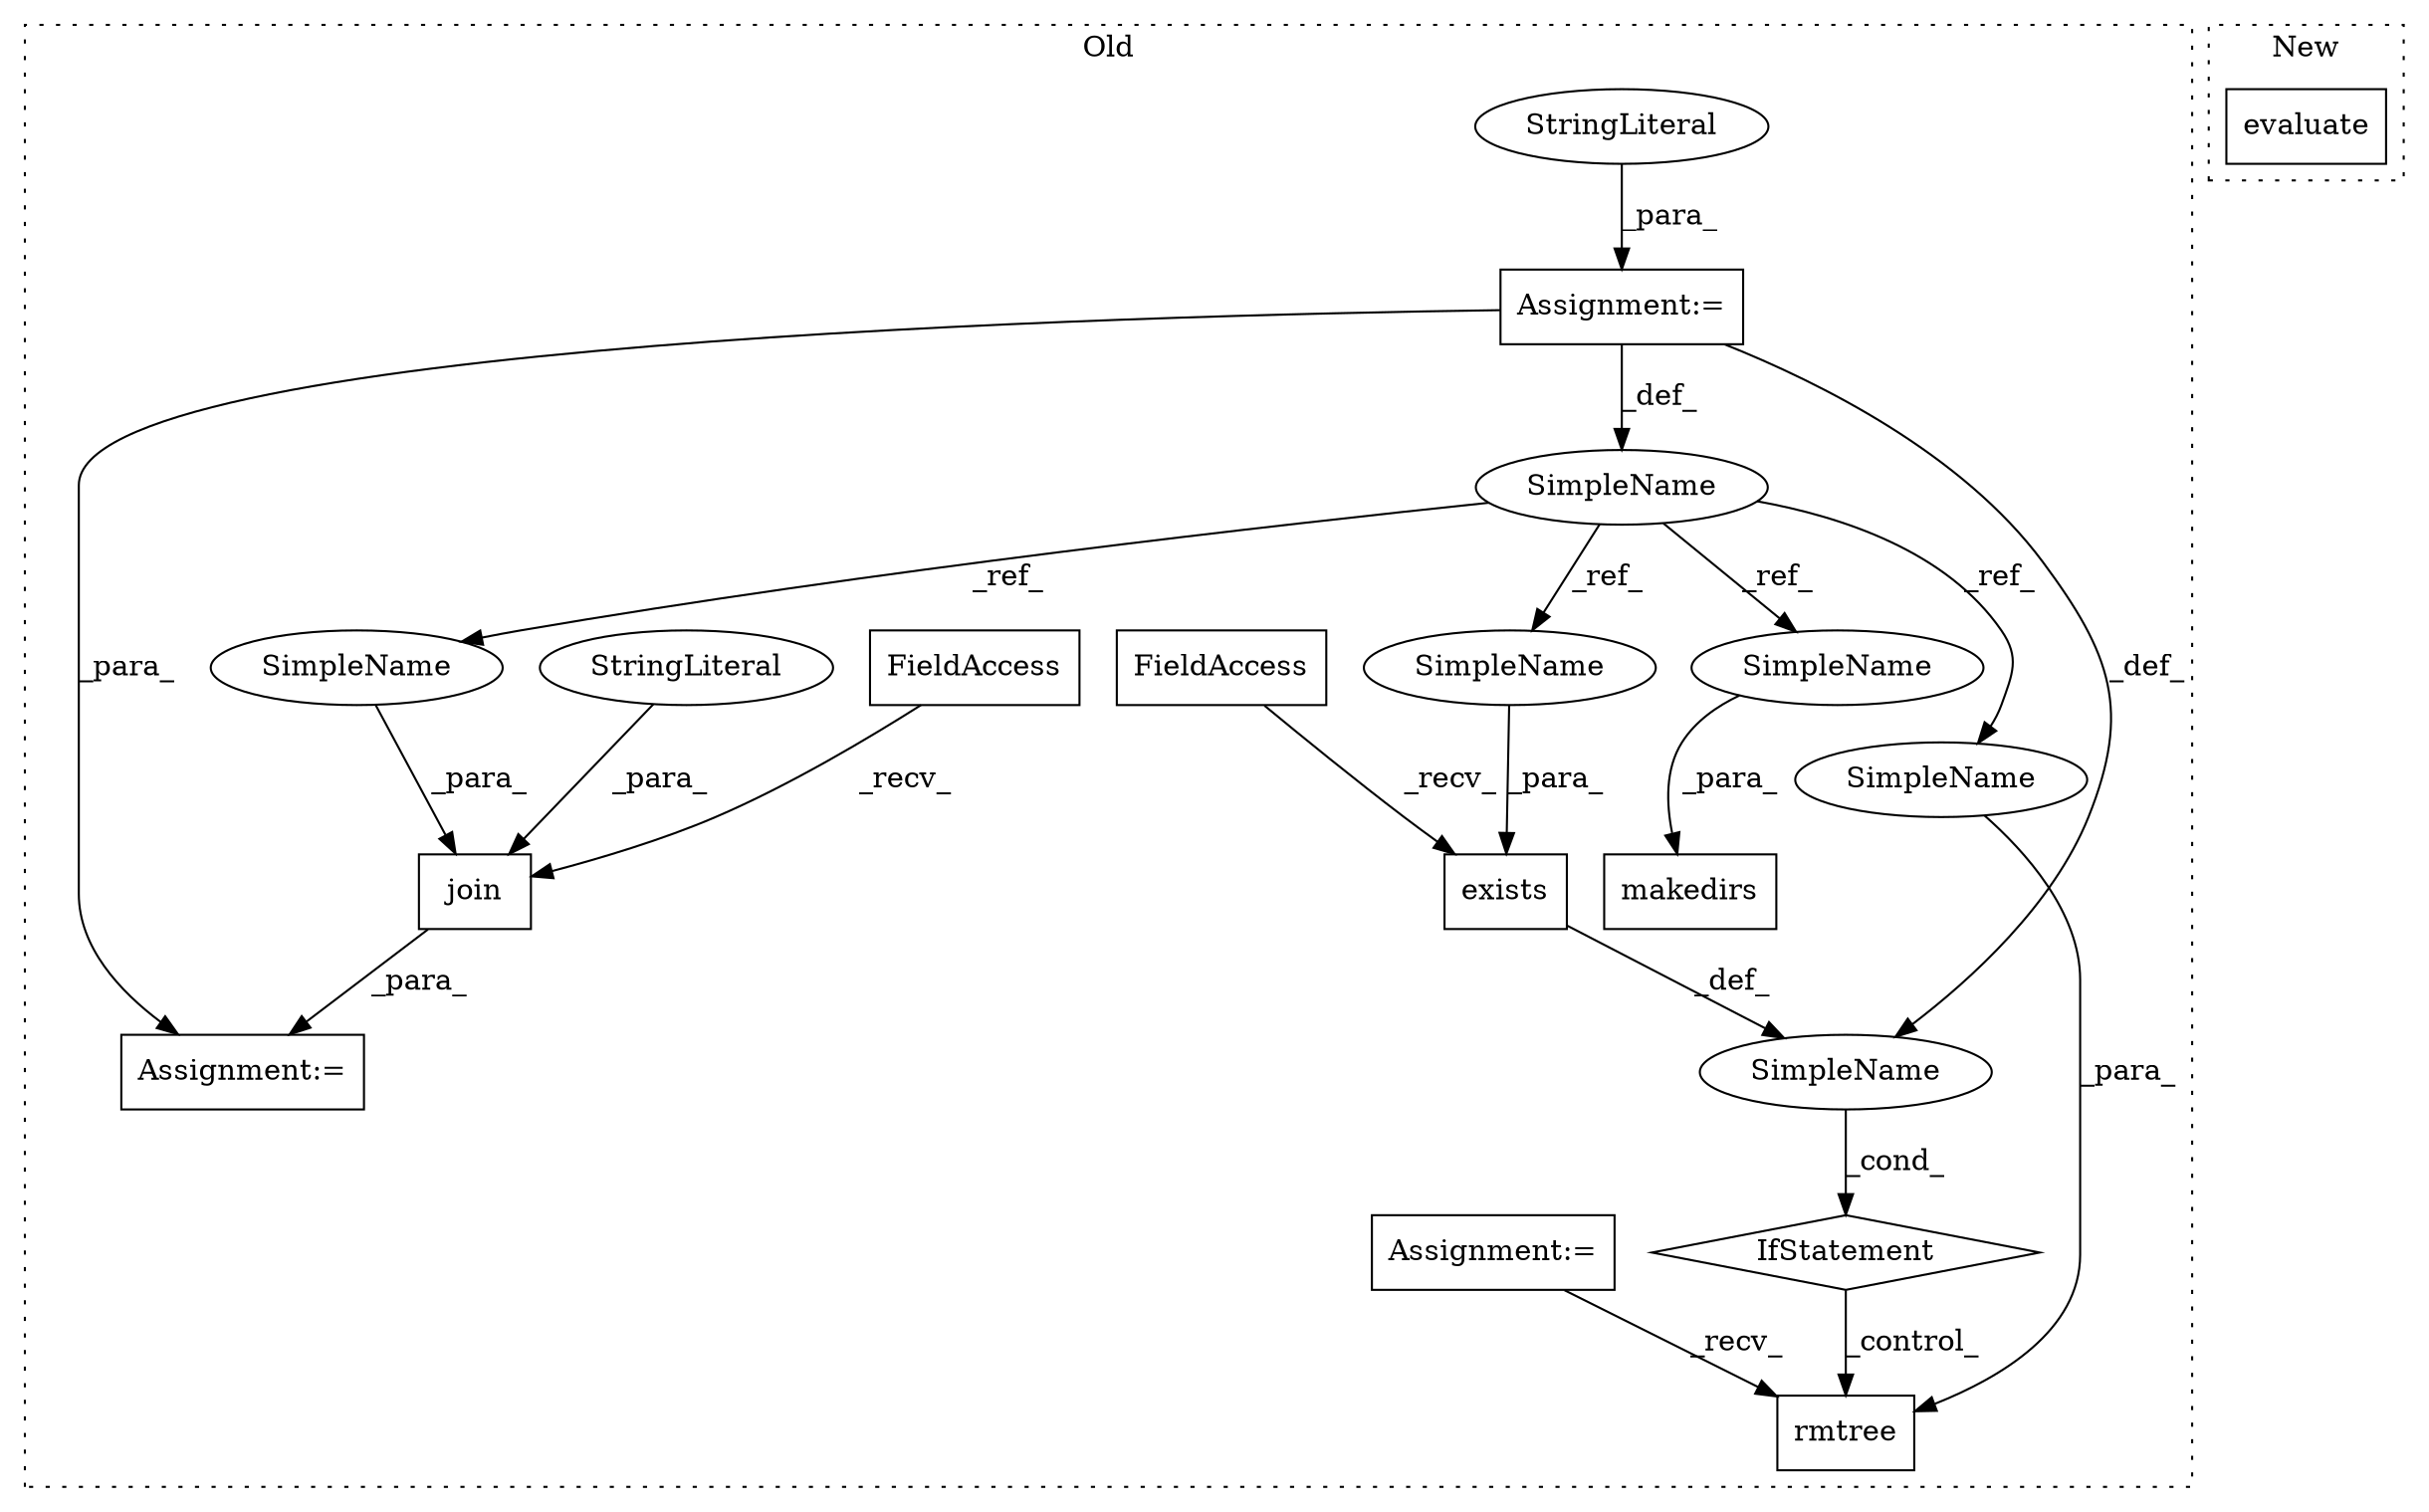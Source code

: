 digraph G {
subgraph cluster0 {
1 [label="makedirs" a="32" s="1320,1337" l="9,1" shape="box"];
3 [label="Assignment:=" a="7" s="1178" l="1" shape="box"];
4 [label="SimpleName" a="42" s="1170" l="8" shape="ellipse"];
5 [label="exists" a="32" s="1256,1271" l="7,1" shape="box"];
6 [label="rmtree" a="32" s="1289,1304" l="7,1" shape="box"];
7 [label="StringLiteral" a="45" s="1179" l="13" shape="ellipse"];
8 [label="SimpleName" a="42" s="" l="" shape="ellipse"];
9 [label="IfStatement" a="25" s="1244,1272" l="4,2" shape="diamond"];
10 [label="FieldAccess" a="22" s="1248" l="7" shape="box"];
11 [label="join" a="32" s="1216,1237" l="5,1" shape="box"];
12 [label="FieldAccess" a="22" s="1208" l="7" shape="box"];
13 [label="StringLiteral" a="45" s="1230" l="7" shape="ellipse"];
14 [label="Assignment:=" a="7" s="838" l="6" shape="box"];
15 [label="Assignment:=" a="7" s="2103" l="1" shape="box"];
16 [label="SimpleName" a="42" s="1263" l="8" shape="ellipse"];
17 [label="SimpleName" a="42" s="1296" l="8" shape="ellipse"];
18 [label="SimpleName" a="42" s="1221" l="8" shape="ellipse"];
19 [label="SimpleName" a="42" s="1329" l="8" shape="ellipse"];
label = "Old";
style="dotted";
}
subgraph cluster1 {
2 [label="evaluate" a="32" s="1085,1138" l="9,1" shape="box"];
label = "New";
style="dotted";
}
3 -> 15 [label="_para_"];
3 -> 8 [label="_def_"];
3 -> 4 [label="_def_"];
4 -> 17 [label="_ref_"];
4 -> 18 [label="_ref_"];
4 -> 19 [label="_ref_"];
4 -> 16 [label="_ref_"];
5 -> 8 [label="_def_"];
7 -> 3 [label="_para_"];
8 -> 9 [label="_cond_"];
9 -> 6 [label="_control_"];
10 -> 5 [label="_recv_"];
11 -> 15 [label="_para_"];
12 -> 11 [label="_recv_"];
13 -> 11 [label="_para_"];
14 -> 6 [label="_recv_"];
16 -> 5 [label="_para_"];
17 -> 6 [label="_para_"];
18 -> 11 [label="_para_"];
19 -> 1 [label="_para_"];
}